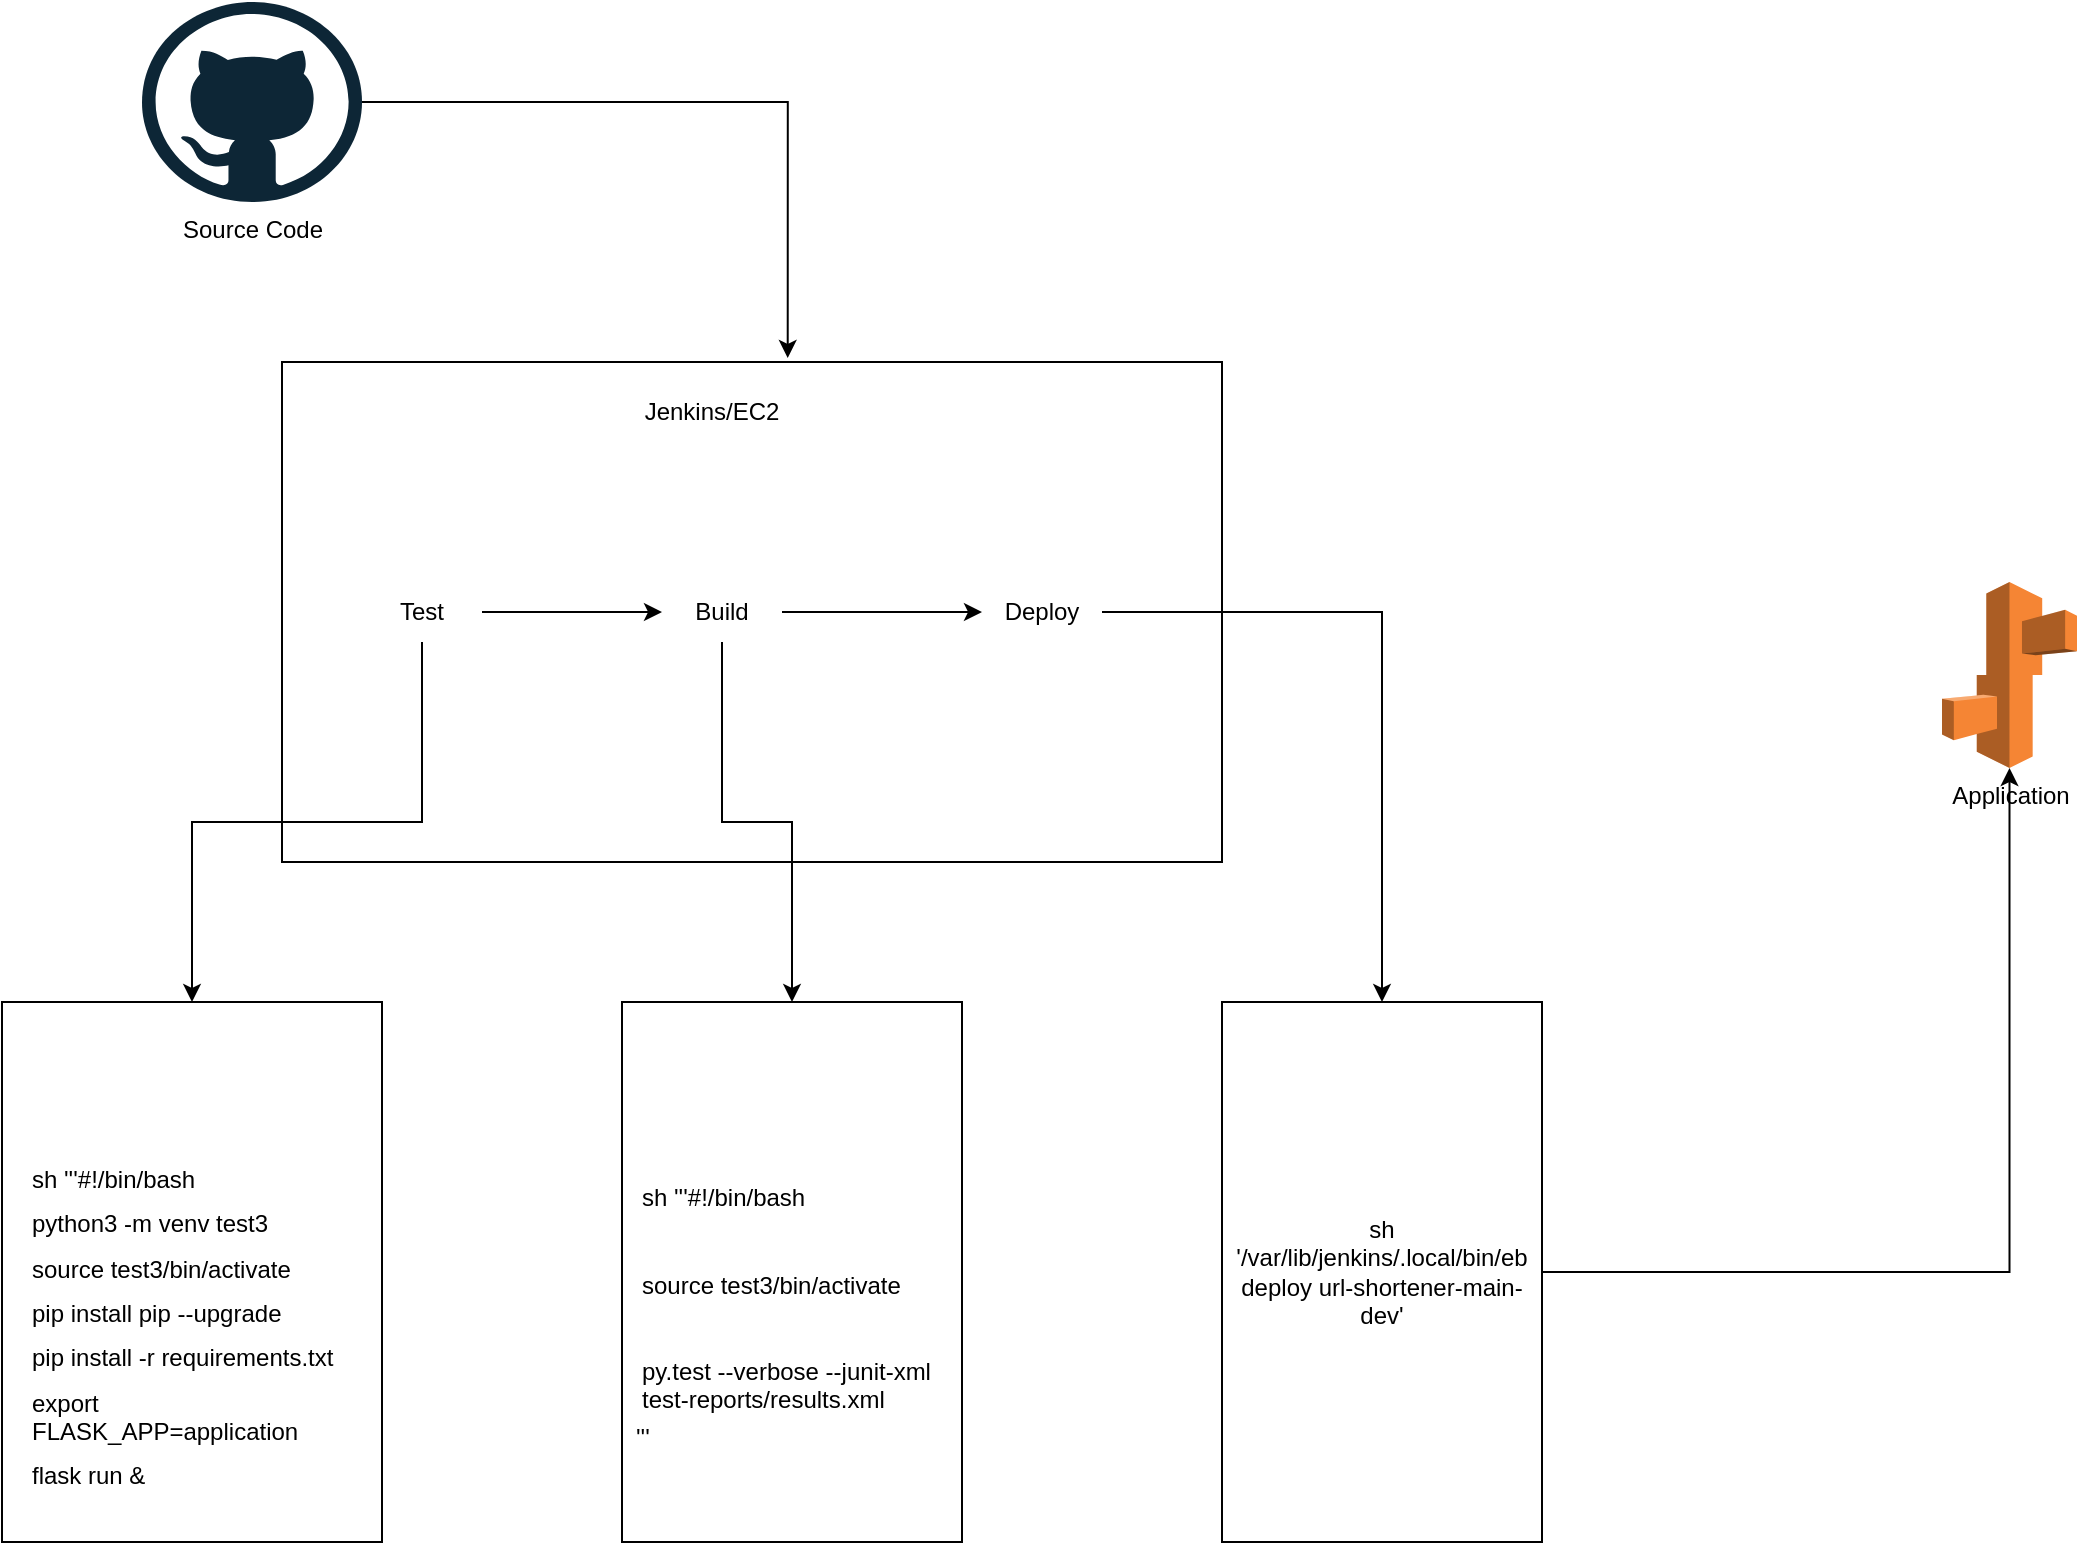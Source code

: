 <mxfile version="20.3.7"><diagram id="yClspNoELbMpsPHdWOa3" name="Page-1"><mxGraphModel dx="868" dy="468" grid="1" gridSize="10" guides="1" tooltips="1" connect="1" arrows="1" fold="1" page="1" pageScale="1" pageWidth="850" pageHeight="1100" math="0" shadow="0"><root><mxCell id="0"/><mxCell id="1" parent="0"/><mxCell id="q8BRP5qmPszvbPUWTeSb-10" style="edgeStyle=orthogonalEdgeStyle;rounded=0;orthogonalLoop=1;jettySize=auto;html=1;entryX=0.538;entryY=-0.008;entryDx=0;entryDy=0;entryPerimeter=0;" edge="1" parent="1" source="q8BRP5qmPszvbPUWTeSb-1" target="q8BRP5qmPszvbPUWTeSb-2"><mxGeometry relative="1" as="geometry"><Array as="points"><mxPoint x="463" y="160"/></Array></mxGeometry></mxCell><mxCell id="q8BRP5qmPszvbPUWTeSb-1" value="Source Code" style="dashed=0;outlineConnect=0;html=1;align=center;labelPosition=center;verticalLabelPosition=bottom;verticalAlign=top;shape=mxgraph.weblogos.github" vertex="1" parent="1"><mxGeometry x="140" y="110" width="110" height="100" as="geometry"/></mxCell><mxCell id="q8BRP5qmPszvbPUWTeSb-2" value="" style="rounded=0;whiteSpace=wrap;html=1;" vertex="1" parent="1"><mxGeometry x="210" y="290" width="470" height="250" as="geometry"/></mxCell><mxCell id="q8BRP5qmPszvbPUWTeSb-3" value="Jenkins/EC2" style="text;html=1;strokeColor=none;fillColor=none;align=center;verticalAlign=middle;whiteSpace=wrap;rounded=0;" vertex="1" parent="1"><mxGeometry x="395" y="300" width="60" height="30" as="geometry"/></mxCell><mxCell id="q8BRP5qmPszvbPUWTeSb-7" style="edgeStyle=orthogonalEdgeStyle;rounded=0;orthogonalLoop=1;jettySize=auto;html=1;" edge="1" parent="1" source="q8BRP5qmPszvbPUWTeSb-4" target="q8BRP5qmPszvbPUWTeSb-5"><mxGeometry relative="1" as="geometry"/></mxCell><mxCell id="q8BRP5qmPszvbPUWTeSb-28" style="edgeStyle=orthogonalEdgeStyle;rounded=0;orthogonalLoop=1;jettySize=auto;html=1;" edge="1" parent="1" source="q8BRP5qmPszvbPUWTeSb-4" target="q8BRP5qmPszvbPUWTeSb-11"><mxGeometry relative="1" as="geometry"/></mxCell><mxCell id="q8BRP5qmPszvbPUWTeSb-4" value="Test" style="text;html=1;strokeColor=none;fillColor=none;align=center;verticalAlign=middle;whiteSpace=wrap;rounded=0;" vertex="1" parent="1"><mxGeometry x="250" y="400" width="60" height="30" as="geometry"/></mxCell><mxCell id="q8BRP5qmPszvbPUWTeSb-8" style="edgeStyle=orthogonalEdgeStyle;rounded=0;orthogonalLoop=1;jettySize=auto;html=1;entryX=0;entryY=0.5;entryDx=0;entryDy=0;" edge="1" parent="1" source="q8BRP5qmPszvbPUWTeSb-5" target="q8BRP5qmPszvbPUWTeSb-6"><mxGeometry relative="1" as="geometry"/></mxCell><mxCell id="q8BRP5qmPszvbPUWTeSb-29" style="edgeStyle=orthogonalEdgeStyle;rounded=0;orthogonalLoop=1;jettySize=auto;html=1;" edge="1" parent="1" source="q8BRP5qmPszvbPUWTeSb-5" target="q8BRP5qmPszvbPUWTeSb-24"><mxGeometry relative="1" as="geometry"/></mxCell><mxCell id="q8BRP5qmPszvbPUWTeSb-5" value="Build" style="text;html=1;strokeColor=none;fillColor=none;align=center;verticalAlign=middle;whiteSpace=wrap;rounded=0;" vertex="1" parent="1"><mxGeometry x="400" y="400" width="60" height="30" as="geometry"/></mxCell><mxCell id="q8BRP5qmPszvbPUWTeSb-30" style="edgeStyle=orthogonalEdgeStyle;rounded=0;orthogonalLoop=1;jettySize=auto;html=1;" edge="1" parent="1" source="q8BRP5qmPszvbPUWTeSb-6" target="q8BRP5qmPszvbPUWTeSb-27"><mxGeometry relative="1" as="geometry"/></mxCell><mxCell id="q8BRP5qmPszvbPUWTeSb-6" value="Deploy" style="text;html=1;strokeColor=none;fillColor=none;align=center;verticalAlign=middle;whiteSpace=wrap;rounded=0;" vertex="1" parent="1"><mxGeometry x="560" y="400" width="60" height="30" as="geometry"/></mxCell><mxCell id="q8BRP5qmPszvbPUWTeSb-11" value="" style="rounded=0;whiteSpace=wrap;html=1;" vertex="1" parent="1"><mxGeometry x="70" y="610" width="190" height="270" as="geometry"/></mxCell><mxCell id="q8BRP5qmPszvbPUWTeSb-14" value="&lt;br&gt;&lt;div align=&quot;left&quot;&gt;&lt;br&gt;&lt;br&gt;&lt;br&gt;&lt;/div&gt;&lt;table data-tagsearch-path=&quot;Jenkinsfile&quot; data-tagsearch-lang=&quot;Groovy&quot; data-paste-markdown-skip=&quot;&quot; data-tab-size=&quot;8&quot; class=&quot;highlight tab-size js-file-line-container js-code-nav-container js-tagsearch-file&quot; data-hpc=&quot;&quot; align=&quot;left&quot;&gt;&lt;tbody&gt;&lt;tr&gt;&lt;td class=&quot;blob-code blob-code-inner js-file-line&quot; id=&quot;LC6&quot;&gt;  sh &lt;span class=&quot;pl-s&quot;&gt;&lt;span class=&quot;pl-pds&quot;&gt;'''&lt;/span&gt;#!/bin/bash&lt;/span&gt;&lt;/td&gt;        &lt;/tr&gt;        &lt;tr&gt;          &lt;/tr&gt;&lt;/tbody&gt;&lt;/table&gt;&lt;table data-tagsearch-path=&quot;Jenkinsfile&quot; data-tagsearch-lang=&quot;Groovy&quot; data-paste-markdown-skip=&quot;&quot; data-tab-size=&quot;8&quot; class=&quot;highlight tab-size js-file-line-container js-code-nav-container js-tagsearch-file&quot; data-hpc=&quot;&quot; align=&quot;left&quot;&gt;&lt;tbody&gt;&lt;tr&gt;&lt;td class=&quot;blob-code blob-code-inner js-file-line&quot; id=&quot;LC7&quot;&gt;&lt;span class=&quot;pl-s&quot;&gt;python3 -m venv test3&lt;/span&gt;&lt;/td&gt;        &lt;/tr&gt;        &lt;tr&gt;          &lt;/tr&gt;&lt;/tbody&gt;&lt;/table&gt;&lt;table data-tagsearch-path=&quot;Jenkinsfile&quot; data-tagsearch-lang=&quot;Groovy&quot; data-paste-markdown-skip=&quot;&quot; data-tab-size=&quot;8&quot; class=&quot;highlight tab-size js-file-line-container js-code-nav-container js-tagsearch-file&quot; data-hpc=&quot;&quot; align=&quot;left&quot;&gt;&lt;tbody&gt;&lt;tr&gt;&lt;td class=&quot;blob-code blob-code-inner js-file-line&quot; id=&quot;LC8&quot;&gt;&lt;span class=&quot;pl-s&quot;&gt;source test3/bin/activate&lt;/span&gt;&lt;/td&gt;        &lt;/tr&gt;        &lt;tr&gt;          &lt;/tr&gt;&lt;/tbody&gt;&lt;/table&gt;&lt;table data-tagsearch-path=&quot;Jenkinsfile&quot; data-tagsearch-lang=&quot;Groovy&quot; data-paste-markdown-skip=&quot;&quot; data-tab-size=&quot;8&quot; class=&quot;highlight tab-size js-file-line-container js-code-nav-container js-tagsearch-file&quot; data-hpc=&quot;&quot; align=&quot;left&quot;&gt;&lt;tbody&gt;&lt;tr&gt;&lt;td class=&quot;blob-code blob-code-inner js-file-line&quot; id=&quot;LC9&quot;&gt;&lt;span class=&quot;pl-s&quot;&gt;pip install pip --upgrade&lt;/span&gt;&lt;/td&gt;        &lt;/tr&gt;        &lt;tr&gt;          &lt;/tr&gt;&lt;/tbody&gt;&lt;/table&gt;&lt;table data-tagsearch-path=&quot;Jenkinsfile&quot; data-tagsearch-lang=&quot;Groovy&quot; data-paste-markdown-skip=&quot;&quot; data-tab-size=&quot;8&quot; class=&quot;highlight tab-size js-file-line-container js-code-nav-container js-tagsearch-file&quot; data-hpc=&quot;&quot; align=&quot;left&quot;&gt;&lt;tbody&gt;&lt;tr&gt;&lt;td class=&quot;blob-code blob-code-inner js-file-line&quot; id=&quot;LC10&quot;&gt;&lt;span class=&quot;pl-s&quot;&gt;pip install -r requirements.txt&lt;/span&gt;&lt;/td&gt;        &lt;/tr&gt;        &lt;tr&gt;          &lt;/tr&gt;&lt;/tbody&gt;&lt;/table&gt;&lt;table data-tagsearch-path=&quot;Jenkinsfile&quot; data-tagsearch-lang=&quot;Groovy&quot; data-paste-markdown-skip=&quot;&quot; data-tab-size=&quot;8&quot; class=&quot;highlight tab-size js-file-line-container js-code-nav-container js-tagsearch-file&quot; data-hpc=&quot;&quot; align=&quot;left&quot;&gt;&lt;tbody&gt;&lt;tr&gt;&lt;td class=&quot;blob-code blob-code-inner js-file-line&quot; id=&quot;LC11&quot;&gt;&lt;span class=&quot;pl-s&quot;&gt;export&amp;nbsp; FLASK_APP=application&lt;/span&gt;&lt;/td&gt;        &lt;/tr&gt;        &lt;tr&gt;          &lt;/tr&gt;&lt;/tbody&gt;&lt;/table&gt;&lt;div align=&quot;left&quot;&gt;&lt;br&gt;&lt;/div&gt;&lt;table data-tagsearch-path=&quot;Jenkinsfile&quot; data-tagsearch-lang=&quot;Groovy&quot; data-paste-markdown-skip=&quot;&quot; data-tab-size=&quot;8&quot; class=&quot;highlight tab-size js-file-line-container js-code-nav-container js-tagsearch-file&quot; data-hpc=&quot;&quot; align=&quot;left&quot;&gt;&lt;tbody&gt;&lt;tr&gt;&lt;td class=&quot;blob-code blob-code-inner js-file-line&quot; id=&quot;LC12&quot;&gt;&lt;span class=&quot;pl-s&quot;&gt;flask run &amp;amp;&lt;/span&gt;&lt;/td&gt;        &lt;/tr&gt;        &lt;tr&gt;          &lt;/tr&gt;&lt;/tbody&gt;&lt;/table&gt;&lt;div align=&quot;left&quot;&gt;&lt;br&gt;&lt;/div&gt;" style="text;html=1;strokeColor=none;fillColor=none;align=left;verticalAlign=middle;whiteSpace=wrap;rounded=0;" vertex="1" parent="1"><mxGeometry x="80" y="660" width="170" height="170" as="geometry"/></mxCell><mxCell id="q8BRP5qmPszvbPUWTeSb-24" value="" style="rounded=0;whiteSpace=wrap;html=1;" vertex="1" parent="1"><mxGeometry x="380" y="610" width="170" height="270" as="geometry"/></mxCell><mxCell id="q8BRP5qmPszvbPUWTeSb-26" value="&lt;br&gt;&lt;div align=&quot;left&quot;&gt;&lt;br&gt;&lt;br&gt;&lt;br&gt;&lt;/div&gt;&lt;table data-tagsearch-path=&quot;Jenkinsfile&quot; data-tagsearch-lang=&quot;Groovy&quot; data-paste-markdown-skip=&quot;&quot; data-tab-size=&quot;8&quot; class=&quot;highlight tab-size js-file-line-container js-code-nav-container js-tagsearch-file&quot; data-hpc=&quot;&quot; align=&quot;left&quot;&gt;&lt;tbody&gt;&lt;tr&gt;&lt;td class=&quot;blob-code blob-code-inner js-file-line&quot; id=&quot;LC18&quot;&gt;sh &lt;span class=&quot;pl-s&quot;&gt;&lt;span class=&quot;pl-pds&quot;&gt;'''&lt;/span&gt;#!/bin/bash&lt;/span&gt;&lt;/td&gt;        &lt;/tr&gt;        &lt;tr&gt;          &lt;/tr&gt;&lt;/tbody&gt;&lt;/table&gt;&lt;div align=&quot;left&quot;&gt;&lt;br&gt;&lt;br&gt;&lt;br&gt;&lt;/div&gt;&lt;table data-tagsearch-path=&quot;Jenkinsfile&quot; data-tagsearch-lang=&quot;Groovy&quot; data-paste-markdown-skip=&quot;&quot; data-tab-size=&quot;8&quot; class=&quot;highlight tab-size js-file-line-container js-code-nav-container js-tagsearch-file&quot; data-hpc=&quot;&quot; align=&quot;left&quot;&gt;&lt;tbody&gt;&lt;tr&gt;&lt;td class=&quot;blob-code blob-code-inner js-file-line&quot; id=&quot;LC19&quot;&gt;&lt;span class=&quot;pl-s&quot;&gt;        source test3/bin/activate&lt;/span&gt;&lt;/td&gt;        &lt;/tr&gt;        &lt;tr&gt;          &lt;/tr&gt;&lt;/tbody&gt;&lt;/table&gt;&lt;div align=&quot;left&quot;&gt;&lt;br&gt;&lt;br&gt;&lt;br&gt;&lt;/div&gt;&lt;table data-tagsearch-path=&quot;Jenkinsfile&quot; data-tagsearch-lang=&quot;Groovy&quot; data-paste-markdown-skip=&quot;&quot; data-tab-size=&quot;8&quot; class=&quot;highlight tab-size js-file-line-container js-code-nav-container js-tagsearch-file&quot; data-hpc=&quot;&quot; align=&quot;left&quot;&gt;&lt;tbody&gt;&lt;tr&gt;&lt;td class=&quot;blob-code blob-code-inner js-file-line&quot; id=&quot;LC20&quot;&gt;&lt;span class=&quot;pl-s&quot;&gt;        py.test --verbose --junit-xml test-reports/results.xml&lt;/span&gt;&lt;/td&gt;        &lt;/tr&gt;        &lt;tr&gt;          &lt;/tr&gt;&lt;/tbody&gt;&lt;/table&gt;&lt;div align=&quot;left&quot;&gt;&lt;span class=&quot;pl-s&quot;&gt;        &lt;span class=&quot;pl-pds&quot;&gt;'''&lt;/span&gt;&lt;/span&gt;&lt;br&gt;&lt;br&gt;&lt;/div&gt; " style="text;html=1;strokeColor=none;fillColor=none;align=left;verticalAlign=middle;whiteSpace=wrap;rounded=0;" vertex="1" parent="1"><mxGeometry x="385" y="685" width="160" height="120" as="geometry"/></mxCell><mxCell id="q8BRP5qmPszvbPUWTeSb-33" style="edgeStyle=orthogonalEdgeStyle;rounded=0;orthogonalLoop=1;jettySize=auto;html=1;" edge="1" parent="1" source="q8BRP5qmPszvbPUWTeSb-27" target="q8BRP5qmPszvbPUWTeSb-31"><mxGeometry relative="1" as="geometry"/></mxCell><mxCell id="q8BRP5qmPszvbPUWTeSb-27" value="  sh &lt;span class=&quot;pl-s&quot;&gt;&lt;span class=&quot;pl-pds&quot;&gt;'&lt;/span&gt;/var/lib/jenkins/.local/bin/eb deploy url-shortener-main-dev&lt;span class=&quot;pl-pds&quot;&gt;'&lt;/span&gt;&lt;/span&gt;" style="rounded=0;whiteSpace=wrap;html=1;" vertex="1" parent="1"><mxGeometry x="680" y="610" width="160" height="270" as="geometry"/></mxCell><mxCell id="q8BRP5qmPszvbPUWTeSb-31" value="&lt;div&gt;Application&lt;/div&gt;&lt;div&gt;&lt;br&gt;&lt;/div&gt;" style="outlineConnect=0;dashed=0;verticalLabelPosition=bottom;verticalAlign=top;align=center;html=1;shape=mxgraph.aws3.elastic_beanstalk;fillColor=#F58534;gradientColor=none;" vertex="1" parent="1"><mxGeometry x="1040" y="400" width="67.5" height="93" as="geometry"/></mxCell></root></mxGraphModel></diagram></mxfile>
